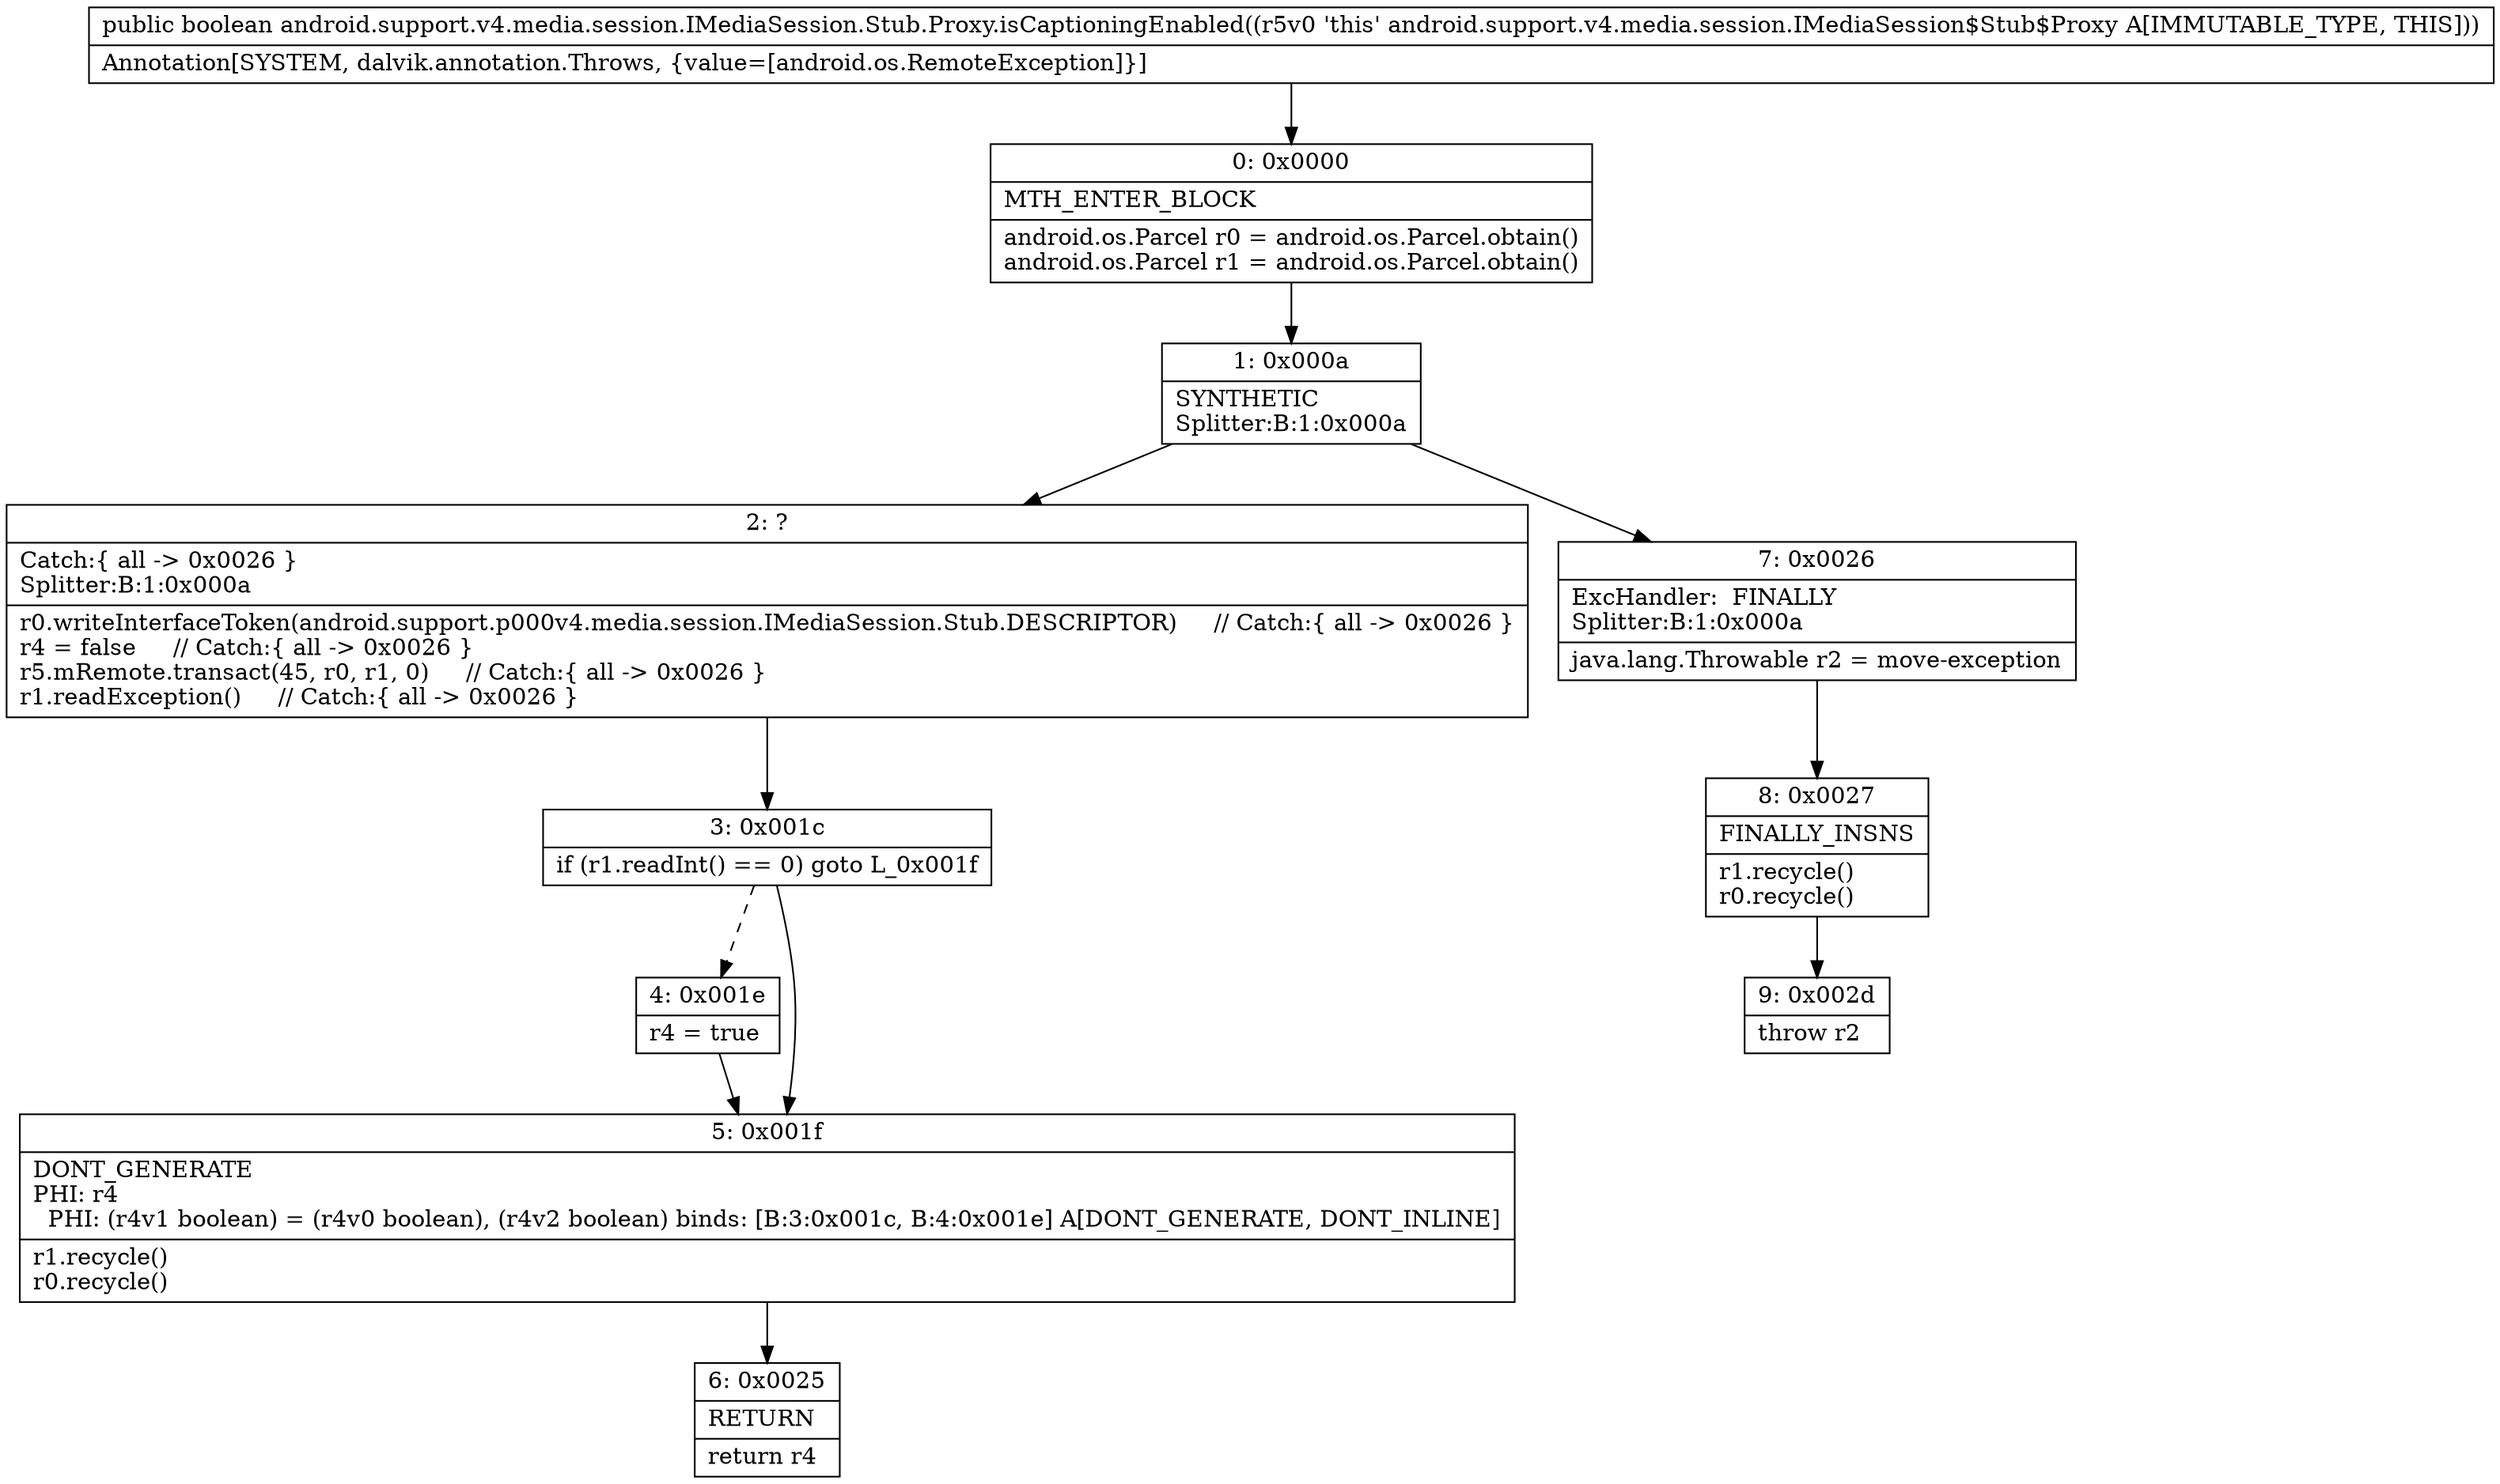 digraph "CFG forandroid.support.v4.media.session.IMediaSession.Stub.Proxy.isCaptioningEnabled()Z" {
Node_0 [shape=record,label="{0\:\ 0x0000|MTH_ENTER_BLOCK\l|android.os.Parcel r0 = android.os.Parcel.obtain()\landroid.os.Parcel r1 = android.os.Parcel.obtain()\l}"];
Node_1 [shape=record,label="{1\:\ 0x000a|SYNTHETIC\lSplitter:B:1:0x000a\l}"];
Node_2 [shape=record,label="{2\:\ ?|Catch:\{ all \-\> 0x0026 \}\lSplitter:B:1:0x000a\l|r0.writeInterfaceToken(android.support.p000v4.media.session.IMediaSession.Stub.DESCRIPTOR)     \/\/ Catch:\{ all \-\> 0x0026 \}\lr4 = false     \/\/ Catch:\{ all \-\> 0x0026 \}\lr5.mRemote.transact(45, r0, r1, 0)     \/\/ Catch:\{ all \-\> 0x0026 \}\lr1.readException()     \/\/ Catch:\{ all \-\> 0x0026 \}\l}"];
Node_3 [shape=record,label="{3\:\ 0x001c|if (r1.readInt() == 0) goto L_0x001f\l}"];
Node_4 [shape=record,label="{4\:\ 0x001e|r4 = true\l}"];
Node_5 [shape=record,label="{5\:\ 0x001f|DONT_GENERATE\lPHI: r4 \l  PHI: (r4v1 boolean) = (r4v0 boolean), (r4v2 boolean) binds: [B:3:0x001c, B:4:0x001e] A[DONT_GENERATE, DONT_INLINE]\l|r1.recycle()\lr0.recycle()\l}"];
Node_6 [shape=record,label="{6\:\ 0x0025|RETURN\l|return r4\l}"];
Node_7 [shape=record,label="{7\:\ 0x0026|ExcHandler:  FINALLY\lSplitter:B:1:0x000a\l|java.lang.Throwable r2 = move\-exception\l}"];
Node_8 [shape=record,label="{8\:\ 0x0027|FINALLY_INSNS\l|r1.recycle()\lr0.recycle()\l}"];
Node_9 [shape=record,label="{9\:\ 0x002d|throw r2\l}"];
MethodNode[shape=record,label="{public boolean android.support.v4.media.session.IMediaSession.Stub.Proxy.isCaptioningEnabled((r5v0 'this' android.support.v4.media.session.IMediaSession$Stub$Proxy A[IMMUTABLE_TYPE, THIS]))  | Annotation[SYSTEM, dalvik.annotation.Throws, \{value=[android.os.RemoteException]\}]\l}"];
MethodNode -> Node_0;
Node_0 -> Node_1;
Node_1 -> Node_2;
Node_1 -> Node_7;
Node_2 -> Node_3;
Node_3 -> Node_4[style=dashed];
Node_3 -> Node_5;
Node_4 -> Node_5;
Node_5 -> Node_6;
Node_7 -> Node_8;
Node_8 -> Node_9;
}

